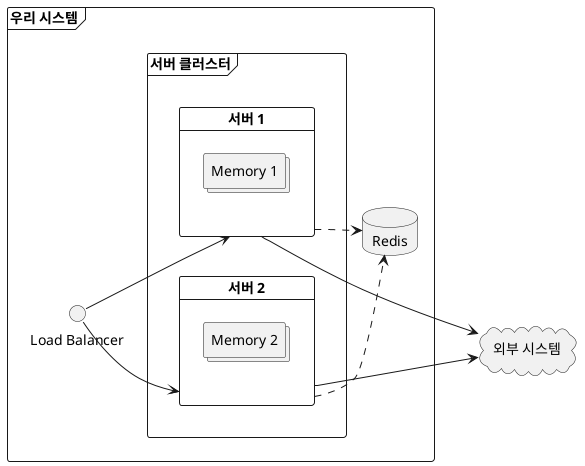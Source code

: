 @startuml
left to right direction

frame "우리 시스템" {
    circle "Load Balancer" as LB

    frame "서버 클러스터" {
        card "서버 1" as Server1 {
            collections "Memory 1"
        }
        card "서버 2" as Server2 {
            collections "Memory 2"
        }
    }

    database Redis
}

cloud "외부 시스템" as ExternalApi

LB --> Server1
LB --> Server2

Server1 ..> Redis
Server2 ..> Redis

Server1 ---> ExternalApi
Server2 ---> ExternalApi
@enduml